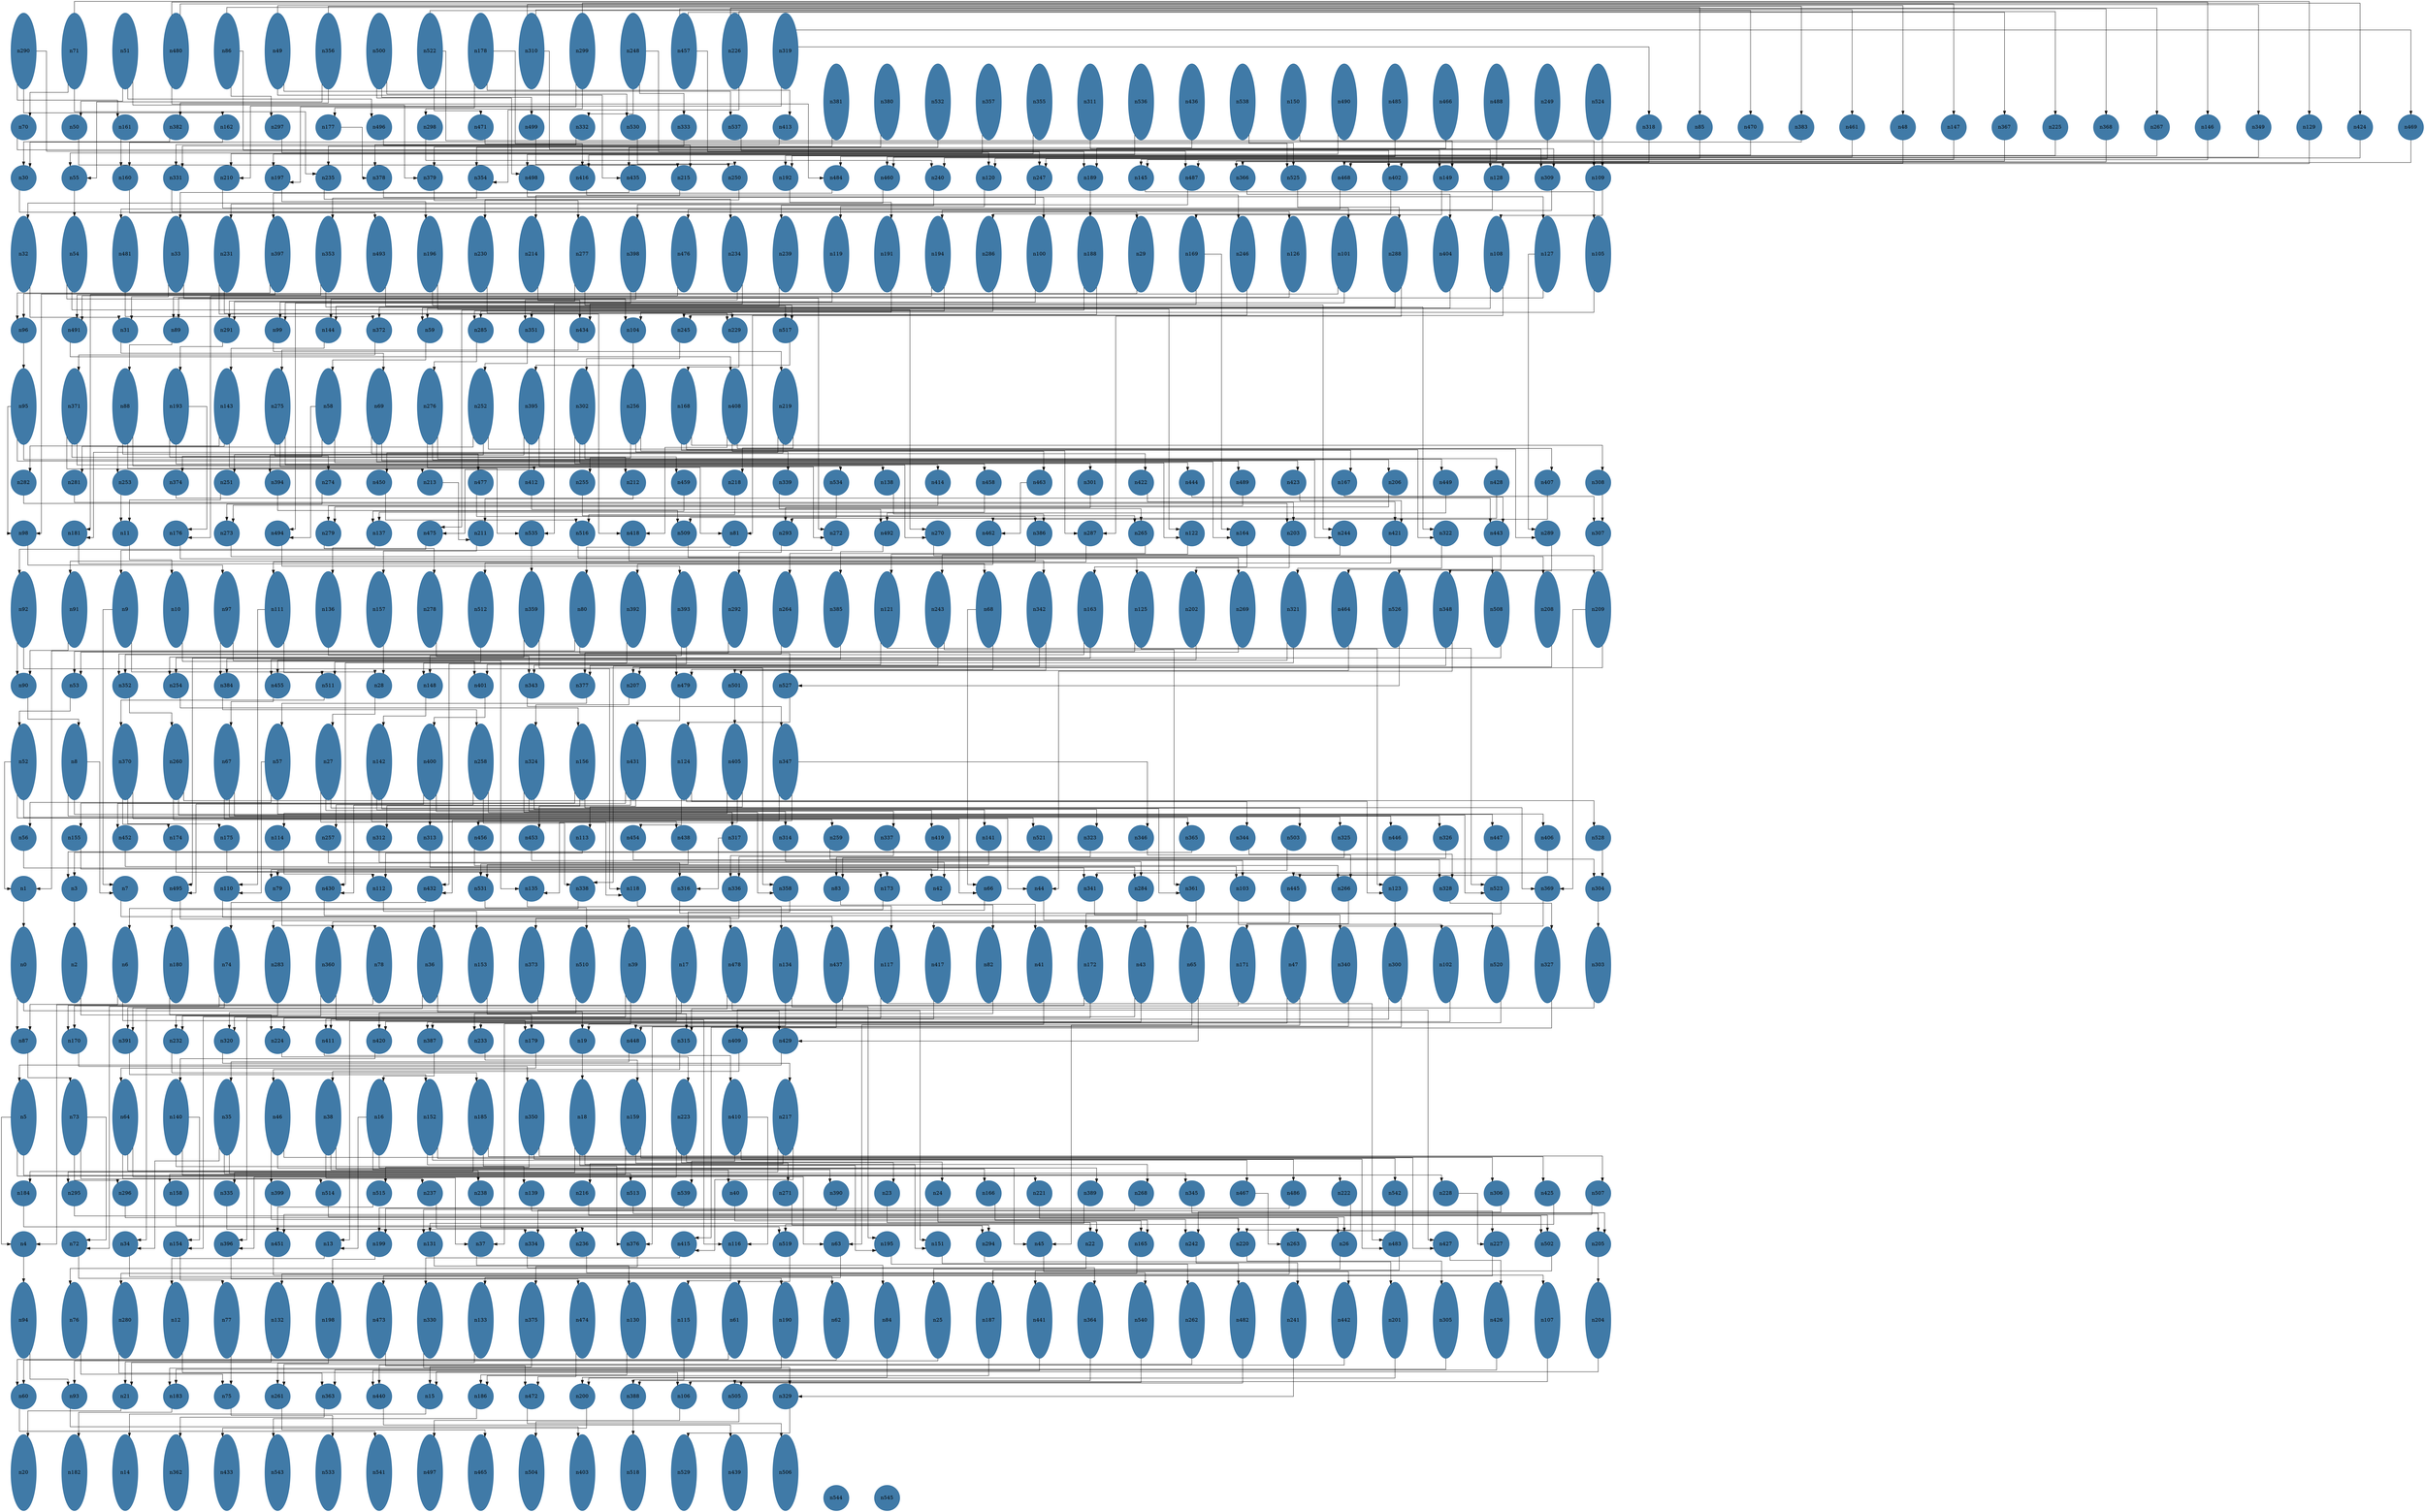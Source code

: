 //do not use DOT to generate pdf use NEATO or FDP
digraph{
layout="neato";
splines="ortho";
n290[shape="ellipse", style="filled", color="#004E8ABF", pos="0,59!", height="3", width="1"];
n290 -> n487;
n290 -> n161;
n290 -> n162;
n71[shape="ellipse", style="filled", color="#004E8ABF", pos="2,59!", height="3", width="1"];
n71 -> n235;
n71 -> n70;
n71 -> n129;
n51[shape="ellipse", style="filled", color="#004E8ABF", pos="4,59!", height="3", width="1"];
n51 -> n496;
n51 -> n379;
n51 -> n50;
n480[shape="ellipse", style="filled", color="#004E8ABF", pos="6,59!", height="3", width="1"];
n480 -> n484;
n480 -> n147;
n480 -> n146;
n86[shape="ellipse", style="filled", color="#004E8ABF", pos="8,59!", height="3", width="1"];
n86 -> n297;
n86 -> n85;
n86 -> n149;
n49[shape="ellipse", style="filled", color="#004E8ABF", pos="10,59!", height="3", width="1"];
n49 -> n48;
n49 -> n537;
n49 -> n435;
n356[shape="ellipse", style="filled", color="#004E8ABF", pos="12,59!", height="3", width="1"];
n356 -> n383;
n356 -> n382;
n356 -> n55;
n500[shape="ellipse", style="filled", color="#004E8ABF", pos="14,59!", height="3", width="1"];
n500 -> n499;
n500 -> n530;
n500 -> n498;
n522[shape="ellipse", style="filled", color="#004E8ABF", pos="16,59!", height="3", width="1"];
n522 -> n471;
n522 -> n470;
n522 -> n109;
n178[shape="ellipse", style="filled", color="#004E8ABF", pos="18,59!", height="3", width="1"];
n178 -> n177;
n178 -> n525;
n178 -> n413;
n310[shape="ellipse", style="filled", color="#004E8ABF", pos="20,59!", height="3", width="1"];
n310 -> n461;
n310 -> n349;
n310 -> n309;
n299[shape="ellipse", style="filled", color="#004E8ABF", pos="22,59!", height="3", width="1"];
n299 -> n298;
n299 -> n197;
n299 -> n424;
n248[shape="ellipse", style="filled", color="#004E8ABF", pos="24,59!", height="3", width="1"];
n248 -> n247;
n248 -> n332;
n248 -> n333;
n457[shape="ellipse", style="filled", color="#004E8ABF", pos="26,59!", height="3", width="1"];
n457 -> n367;
n457 -> n368;
n457 -> n189;
n226[shape="ellipse", style="filled", color="#004E8ABF", pos="28,59!", height="3", width="1"];
n226 -> n225;
n226 -> n354;
n226 -> n267;
n319[shape="ellipse", style="filled", color="#004E8ABF", pos="30,59!", height="3", width="1"];
n319 -> n210;
n319 -> n469;
n319 -> n318;
n381[shape="ellipse", style="filled", color="#004E8ABF", pos="32,57!", height="3", width="1"];
n381 -> n235;
n380[shape="ellipse", style="filled", color="#004E8ABF", pos="34,57!", height="3", width="1"];
n380 -> n379;
n532[shape="ellipse", style="filled", color="#004E8ABF", pos="36,57!", height="3", width="1"];
n532 -> n354;
n357[shape="ellipse", style="filled", color="#004E8ABF", pos="38,57!", height="3", width="1"];
n357 -> n55;
n355[shape="ellipse", style="filled", color="#004E8ABF", pos="40,57!", height="3", width="1"];
n355 -> n210;
n311[shape="ellipse", style="filled", color="#004E8ABF", pos="42,57!", height="3", width="1"];
n311 -> n309;
n536[shape="ellipse", style="filled", color="#004E8ABF", pos="44,57!", height="3", width="1"];
n536 -> n498;
n436[shape="ellipse", style="filled", color="#004E8ABF", pos="46,57!", height="3", width="1"];
n436 -> n435;
n538[shape="ellipse", style="filled", color="#004E8ABF", pos="48,57!", height="3", width="1"];
n538 -> n525;
n150[shape="ellipse", style="filled", color="#004E8ABF", pos="50,57!", height="3", width="1"];
n150 -> n149;
n490[shape="ellipse", style="filled", color="#004E8ABF", pos="52,57!", height="3", width="1"];
n490 -> n197;
n485[shape="ellipse", style="filled", color="#004E8ABF", pos="54,57!", height="3", width="1"];
n485 -> n484;
n466[shape="ellipse", style="filled", color="#004E8ABF", pos="56,57!", height="3", width="1"];
n466 -> n189;
n488[shape="ellipse", style="filled", color="#004E8ABF", pos="58,57!", height="3", width="1"];
n488 -> n487;
n249[shape="ellipse", style="filled", color="#004E8ABF", pos="60,57!", height="3", width="1"];
n249 -> n247;
n524[shape="ellipse", style="filled", color="#004E8ABF", pos="62,57!", height="3", width="1"];
n524 -> n109;
n70[shape="ellipse", style="filled", color="#004E8ABF", pos="0,56!", height="1", width="1"];
n70 -> n128;
n50[shape="ellipse", style="filled", color="#004E8ABF", pos="2,56!", height="1", width="1"];
n50 -> n215;
n161[shape="ellipse", style="filled", color="#004E8ABF", pos="4,56!", height="1", width="1"];
n161 -> n160;
n382[shape="ellipse", style="filled", color="#004E8ABF", pos="6,56!", height="1", width="1"];
n382 -> n30;
n162[shape="ellipse", style="filled", color="#004E8ABF", pos="8,56!", height="1", width="1"];
n162 -> n160;
n297[shape="ellipse", style="filled", color="#004E8ABF", pos="10,56!", height="1", width="1"];
n297 -> n120;
n177[shape="ellipse", style="filled", color="#004E8ABF", pos="12,56!", height="1", width="1"];
n177 -> n378;
n496[shape="ellipse", style="filled", color="#004E8ABF", pos="14,56!", height="1", width="1"];
n496 -> n215;
n298[shape="ellipse", style="filled", color="#004E8ABF", pos="16,56!", height="1", width="1"];
n298 -> n240;
n471[shape="ellipse", style="filled", color="#004E8ABF", pos="18,56!", height="1", width="1"];
n471 -> n416;
n499[shape="ellipse", style="filled", color="#004E8ABF", pos="20,56!", height="1", width="1"];
n499 -> n250;
n332[shape="ellipse", style="filled", color="#004E8ABF", pos="22,56!", height="1", width="1"];
n332 -> n331;
n530[shape="ellipse", style="filled", color="#004E8ABF", pos="24,56!", height="1", width="1"];
n530 -> n250;
n333[shape="ellipse", style="filled", color="#004E8ABF", pos="26,56!", height="1", width="1"];
n333 -> n331;
n537[shape="ellipse", style="filled", color="#004E8ABF", pos="28,56!", height="1", width="1"];
n537 -> n402;
n413[shape="ellipse", style="filled", color="#004E8ABF", pos="30,56!", height="1", width="1"];
n413 -> n378;
n318[shape="ellipse", style="filled", color="#004E8ABF", pos="64,56!", height="1", width="1"];
n318 -> n468;
n85[shape="ellipse", style="filled", color="#004E8ABF", pos="66,56!", height="1", width="1"];
n85 -> n120;
n470[shape="ellipse", style="filled", color="#004E8ABF", pos="68,56!", height="1", width="1"];
n470 -> n416;
n383[shape="ellipse", style="filled", color="#004E8ABF", pos="70,56!", height="1", width="1"];
n383 -> n30;
n461[shape="ellipse", style="filled", color="#004E8ABF", pos="72,56!", height="1", width="1"];
n461 -> n460;
n48[shape="ellipse", style="filled", color="#004E8ABF", pos="74,56!", height="1", width="1"];
n48 -> n402;
n147[shape="ellipse", style="filled", color="#004E8ABF", pos="76,56!", height="1", width="1"];
n147 -> n145;
n367[shape="ellipse", style="filled", color="#004E8ABF", pos="78,56!", height="1", width="1"];
n367 -> n366;
n225[shape="ellipse", style="filled", color="#004E8ABF", pos="80,56!", height="1", width="1"];
n225 -> n192;
n368[shape="ellipse", style="filled", color="#004E8ABF", pos="82,56!", height="1", width="1"];
n368 -> n366;
n267[shape="ellipse", style="filled", color="#004E8ABF", pos="84,56!", height="1", width="1"];
n267 -> n192;
n146[shape="ellipse", style="filled", color="#004E8ABF", pos="86,56!", height="1", width="1"];
n146 -> n145;
n349[shape="ellipse", style="filled", color="#004E8ABF", pos="88,56!", height="1", width="1"];
n349 -> n460;
n129[shape="ellipse", style="filled", color="#004E8ABF", pos="90,56!", height="1", width="1"];
n129 -> n128;
n424[shape="ellipse", style="filled", color="#004E8ABF", pos="92,56!", height="1", width="1"];
n424 -> n240;
n469[shape="ellipse", style="filled", color="#004E8ABF", pos="94,56!", height="1", width="1"];
n469 -> n468;
n30[shape="ellipse", style="filled", color="#004E8ABF", pos="0,54!", height="1", width="1"];
n30 -> n29;
n55[shape="ellipse", style="filled", color="#004E8ABF", pos="2,54!", height="1", width="1"];
n55 -> n54;
n160[shape="ellipse", style="filled", color="#004E8ABF", pos="4,54!", height="1", width="1"];
n160 -> n493;
n331[shape="ellipse", style="filled", color="#004E8ABF", pos="6,54!", height="1", width="1"];
n331 -> n126;
n210[shape="ellipse", style="filled", color="#004E8ABF", pos="8,54!", height="1", width="1"];
n210 -> n101;
n197[shape="ellipse", style="filled", color="#004E8ABF", pos="10,54!", height="1", width="1"];
n197 -> n196;
n235[shape="ellipse", style="filled", color="#004E8ABF", pos="12,54!", height="1", width="1"];
n235 -> n234;
n378[shape="ellipse", style="filled", color="#004E8ABF", pos="14,54!", height="1", width="1"];
n378 -> n100;
n379[shape="ellipse", style="filled", color="#004E8ABF", pos="16,54!", height="1", width="1"];
n379 -> n277;
n354[shape="ellipse", style="filled", color="#004E8ABF", pos="18,54!", height="1", width="1"];
n354 -> n353;
n498[shape="ellipse", style="filled", color="#004E8ABF", pos="20,54!", height="1", width="1"];
n498 -> n127;
n416[shape="ellipse", style="filled", color="#004E8ABF", pos="22,54!", height="1", width="1"];
n416 -> n246;
n435[shape="ellipse", style="filled", color="#004E8ABF", pos="24,54!", height="1", width="1"];
n435 -> n33;
n215[shape="ellipse", style="filled", color="#004E8ABF", pos="26,54!", height="1", width="1"];
n215 -> n214;
n250[shape="ellipse", style="filled", color="#004E8ABF", pos="28,54!", height="1", width="1"];
n250 -> n230;
n192[shape="ellipse", style="filled", color="#004E8ABF", pos="30,54!", height="1", width="1"];
n192 -> n191;
n484[shape="ellipse", style="filled", color="#004E8ABF", pos="32,54!", height="1", width="1"];
n484 -> n397;
n460[shape="ellipse", style="filled", color="#004E8ABF", pos="34,54!", height="1", width="1"];
n460 -> n32;
n240[shape="ellipse", style="filled", color="#004E8ABF", pos="36,54!", height="1", width="1"];
n240 -> n239;
n120[shape="ellipse", style="filled", color="#004E8ABF", pos="38,54!", height="1", width="1"];
n120 -> n119;
n247[shape="ellipse", style="filled", color="#004E8ABF", pos="40,54!", height="1", width="1"];
n247 -> n231;
n189[shape="ellipse", style="filled", color="#004E8ABF", pos="42,54!", height="1", width="1"];
n189 -> n188;
n145[shape="ellipse", style="filled", color="#004E8ABF", pos="44,54!", height="1", width="1"];
n145 -> n105;
n487[shape="ellipse", style="filled", color="#004E8ABF", pos="46,54!", height="1", width="1"];
n487 -> n398;
n366[shape="ellipse", style="filled", color="#004E8ABF", pos="48,54!", height="1", width="1"];
n366 -> n404;
n525[shape="ellipse", style="filled", color="#004E8ABF", pos="50,54!", height="1", width="1"];
n525 -> n288;
n468[shape="ellipse", style="filled", color="#004E8ABF", pos="52,54!", height="1", width="1"];
n468 -> n481;
n402[shape="ellipse", style="filled", color="#004E8ABF", pos="54,54!", height="1", width="1"];
n402 -> n286;
n149[shape="ellipse", style="filled", color="#004E8ABF", pos="56,54!", height="1", width="1"];
n149 -> n169;
n128[shape="ellipse", style="filled", color="#004E8ABF", pos="58,54!", height="1", width="1"];
n128 -> n476;
n309[shape="ellipse", style="filled", color="#004E8ABF", pos="60,54!", height="1", width="1"];
n309 -> n194;
n109[shape="ellipse", style="filled", color="#004E8ABF", pos="62,54!", height="1", width="1"];
n109 -> n108;
n32[shape="ellipse", style="filled", color="#004E8ABF", pos="0,51!", height="3", width="1"];
n32 -> n31;
n54[shape="ellipse", style="filled", color="#004E8ABF", pos="2,51!", height="3", width="1"];
n54 -> n104;
n54 -> n270;
n481[shape="ellipse", style="filled", color="#004E8ABF", pos="4,51!", height="3", width="1"];
n481 -> n372;
n33[shape="ellipse", style="filled", color="#004E8ABF", pos="6,51!", height="3", width="1"];
n33 -> n31;
n33 -> n272;
n231[shape="ellipse", style="filled", color="#004E8ABF", pos="8,51!", height="3", width="1"];
n231 -> n229;
n231 -> n418;
n397[shape="ellipse", style="filled", color="#004E8ABF", pos="10,51!", height="3", width="1"];
n397 -> n96;
n397 -> n181;
n353[shape="ellipse", style="filled", color="#004E8ABF", pos="12,51!", height="3", width="1"];
n353 -> n322;
n353 -> n491;
n493[shape="ellipse", style="filled", color="#004E8ABF", pos="14,51!", height="3", width="1"];
n493 -> n517;
n196[shape="ellipse", style="filled", color="#004E8ABF", pos="16,51!", height="3", width="1"];
n196 -> n122;
n196 -> n517;
n230[shape="ellipse", style="filled", color="#004E8ABF", pos="18,51!", height="3", width="1"];
n230 -> n229;
n214[shape="ellipse", style="filled", color="#004E8ABF", pos="20,51!", height="3", width="1"];
n214 -> n434;
n277[shape="ellipse", style="filled", color="#004E8ABF", pos="22,51!", height="3", width="1"];
n277 -> n244;
n277 -> n291;
n398[shape="ellipse", style="filled", color="#004E8ABF", pos="24,51!", height="3", width="1"];
n398 -> n144;
n398 -> n494;
n476[shape="ellipse", style="filled", color="#004E8ABF", pos="26,51!", height="3", width="1"];
n476 -> n491;
n234[shape="ellipse", style="filled", color="#004E8ABF", pos="28,51!", height="3", width="1"];
n234 -> n351;
n234 -> n535;
n239[shape="ellipse", style="filled", color="#004E8ABF", pos="30,51!", height="3", width="1"];
n239 -> n144;
n119[shape="ellipse", style="filled", color="#004E8ABF", pos="32,51!", height="3", width="1"];
n119 -> n291;
n191[shape="ellipse", style="filled", color="#004E8ABF", pos="34,51!", height="3", width="1"];
n191 -> n351;
n194[shape="ellipse", style="filled", color="#004E8ABF", pos="36,51!", height="3", width="1"];
n194 -> n176;
n194 -> n285;
n286[shape="ellipse", style="filled", color="#004E8ABF", pos="38,51!", height="3", width="1"];
n286 -> n285;
n100[shape="ellipse", style="filled", color="#004E8ABF", pos="40,51!", height="3", width="1"];
n100 -> n99;
n188[shape="ellipse", style="filled", color="#004E8ABF", pos="42,51!", height="3", width="1"];
n188 -> n475;
n188 -> n245;
n29[shape="ellipse", style="filled", color="#004E8ABF", pos="44,51!", height="3", width="1"];
n29 -> n96;
n169[shape="ellipse", style="filled", color="#004E8ABF", pos="46,51!", height="3", width="1"];
n169 -> n164;
n169 -> n434;
n246[shape="ellipse", style="filled", color="#004E8ABF", pos="48,51!", height="3", width="1"];
n246 -> n245;
n126[shape="ellipse", style="filled", color="#004E8ABF", pos="50,51!", height="3", width="1"];
n126 -> n89;
n101[shape="ellipse", style="filled", color="#004E8ABF", pos="52,51!", height="3", width="1"];
n101 -> n98;
n101 -> n99;
n288[shape="ellipse", style="filled", color="#004E8ABF", pos="54,51!", height="3", width="1"];
n288 -> n287;
n288 -> n372;
n404[shape="ellipse", style="filled", color="#004E8ABF", pos="56,51!", height="3", width="1"];
n404 -> n59;
n108[shape="ellipse", style="filled", color="#004E8ABF", pos="58,51!", height="3", width="1"];
n108 -> n59;
n108 -> n81;
n127[shape="ellipse", style="filled", color="#004E8ABF", pos="60,51!", height="3", width="1"];
n127 -> n289;
n127 -> n89;
n105[shape="ellipse", style="filled", color="#004E8ABF", pos="62,51!", height="3", width="1"];
n105 -> n104;
n96[shape="ellipse", style="filled", color="#004E8ABF", pos="0,48!", height="1", width="1"];
n96 -> n95;
n491[shape="ellipse", style="filled", color="#004E8ABF", pos="2,48!", height="1", width="1"];
n491 -> n408;
n31[shape="ellipse", style="filled", color="#004E8ABF", pos="4,48!", height="1", width="1"];
n31 -> n69;
n89[shape="ellipse", style="filled", color="#004E8ABF", pos="6,48!", height="1", width="1"];
n89 -> n88;
n291[shape="ellipse", style="filled", color="#004E8ABF", pos="8,48!", height="1", width="1"];
n291 -> n193;
n99[shape="ellipse", style="filled", color="#004E8ABF", pos="10,48!", height="1", width="1"];
n99 -> n219;
n144[shape="ellipse", style="filled", color="#004E8ABF", pos="12,48!", height="1", width="1"];
n144 -> n143;
n372[shape="ellipse", style="filled", color="#004E8ABF", pos="14,48!", height="1", width="1"];
n372 -> n371;
n59[shape="ellipse", style="filled", color="#004E8ABF", pos="16,48!", height="1", width="1"];
n59 -> n58;
n285[shape="ellipse", style="filled", color="#004E8ABF", pos="18,48!", height="1", width="1"];
n285 -> n276;
n351[shape="ellipse", style="filled", color="#004E8ABF", pos="20,48!", height="1", width="1"];
n351 -> n252;
n434[shape="ellipse", style="filled", color="#004E8ABF", pos="22,48!", height="1", width="1"];
n434 -> n275;
n104[shape="ellipse", style="filled", color="#004E8ABF", pos="24,48!", height="1", width="1"];
n104 -> n256;
n245[shape="ellipse", style="filled", color="#004E8ABF", pos="26,48!", height="1", width="1"];
n245 -> n302;
n229[shape="ellipse", style="filled", color="#004E8ABF", pos="28,48!", height="1", width="1"];
n229 -> n168;
n517[shape="ellipse", style="filled", color="#004E8ABF", pos="30,48!", height="1", width="1"];
n517 -> n395;
n95[shape="ellipse", style="filled", color="#004E8ABF", pos="0,45!", height="3", width="1"];
n95 -> n489;
n95 -> n206;
n95 -> n98;
n371[shape="ellipse", style="filled", color="#004E8ABF", pos="2,45!", height="3", width="1"];
n371 -> n213;
n371 -> n212;
n371 -> n270;
n88[shape="ellipse", style="filled", color="#004E8ABF", pos="4,45!", height="3", width="1"];
n88 -> n477;
n88 -> n138;
n88 -> n535;
n193[shape="ellipse", style="filled", color="#004E8ABF", pos="6,45!", height="3", width="1"];
n193 -> n176;
n193 -> n459;
n193 -> n458;
n143[shape="ellipse", style="filled", color="#004E8ABF", pos="8,45!", height="3", width="1"];
n143 -> n81;
n143 -> n282;
n143 -> n281;
n275[shape="ellipse", style="filled", color="#004E8ABF", pos="10,45!", height="3", width="1"];
n275 -> n274;
n275 -> n414;
n275 -> n272;
n58[shape="ellipse", style="filled", color="#004E8ABF", pos="12,45!", height="3", width="1"];
n58 -> n374;
n58 -> n494;
n58 -> n444;
n69[shape="ellipse", style="filled", color="#004E8ABF", pos="14,45!", height="3", width="1"];
n69 -> n164;
n69 -> n422;
n69 -> n423;
n276[shape="ellipse", style="filled", color="#004E8ABF", pos="16,45!", height="3", width="1"];
n276 -> n412;
n276 -> n244;
n276 -> n449;
n252[shape="ellipse", style="filled", color="#004E8ABF", pos="18,45!", height="3", width="1"];
n252 -> n253;
n252 -> n251;
n252 -> n289;
n395[shape="ellipse", style="filled", color="#004E8ABF", pos="20,45!", height="3", width="1"];
n395 -> n394;
n395 -> n475;
n395 -> n534;
n302[shape="ellipse", style="filled", color="#004E8ABF", pos="22,45!", height="3", width="1"];
n302 -> n122;
n302 -> n301;
n302 -> n428;
n256[shape="ellipse", style="filled", color="#004E8ABF", pos="24,45!", height="3", width="1"];
n256 -> n287;
n256 -> n255;
n256 -> n339;
n168[shape="ellipse", style="filled", color="#004E8ABF", pos="26,45!", height="3", width="1"];
n168 -> n167;
n168 -> n322;
n168 -> n308;
n408[shape="ellipse", style="filled", color="#004E8ABF", pos="28,45!", height="3", width="1"];
n408 -> n463;
n408 -> n407;
n408 -> n418;
n219[shape="ellipse", style="filled", color="#004E8ABF", pos="30,45!", height="3", width="1"];
n219 -> n450;
n219 -> n218;
n219 -> n181;
n282[shape="ellipse", style="filled", color="#004E8ABF", pos="0,42!", height="1", width="1"];
n282 -> n203;
n281[shape="ellipse", style="filled", color="#004E8ABF", pos="2,42!", height="1", width="1"];
n281 -> n203;
n253[shape="ellipse", style="filled", color="#004E8ABF", pos="4,42!", height="1", width="1"];
n253 -> n11;
n374[shape="ellipse", style="filled", color="#004E8ABF", pos="6,42!", height="1", width="1"];
n374 -> n443;
n251[shape="ellipse", style="filled", color="#004E8ABF", pos="8,42!", height="1", width="1"];
n251 -> n11;
n394[shape="ellipse", style="filled", color="#004E8ABF", pos="10,42!", height="1", width="1"];
n394 -> n509;
n274[shape="ellipse", style="filled", color="#004E8ABF", pos="12,42!", height="1", width="1"];
n274 -> n273;
n450[shape="ellipse", style="filled", color="#004E8ABF", pos="14,42!", height="1", width="1"];
n450 -> n516;
n213[shape="ellipse", style="filled", color="#004E8ABF", pos="16,42!", height="1", width="1"];
n213 -> n211;
n477[shape="ellipse", style="filled", color="#004E8ABF", pos="18,42!", height="1", width="1"];
n477 -> n386;
n412[shape="ellipse", style="filled", color="#004E8ABF", pos="20,42!", height="1", width="1"];
n412 -> n492;
n255[shape="ellipse", style="filled", color="#004E8ABF", pos="22,42!", height="1", width="1"];
n255 -> n265;
n212[shape="ellipse", style="filled", color="#004E8ABF", pos="24,42!", height="1", width="1"];
n212 -> n211;
n459[shape="ellipse", style="filled", color="#004E8ABF", pos="26,42!", height="1", width="1"];
n459 -> n137;
n218[shape="ellipse", style="filled", color="#004E8ABF", pos="28,42!", height="1", width="1"];
n218 -> n516;
n339[shape="ellipse", style="filled", color="#004E8ABF", pos="30,42!", height="1", width="1"];
n339 -> n265;
n534[shape="ellipse", style="filled", color="#004E8ABF", pos="32,42!", height="1", width="1"];
n534 -> n509;
n138[shape="ellipse", style="filled", color="#004E8ABF", pos="34,42!", height="1", width="1"];
n138 -> n386;
n414[shape="ellipse", style="filled", color="#004E8ABF", pos="36,42!", height="1", width="1"];
n414 -> n273;
n458[shape="ellipse", style="filled", color="#004E8ABF", pos="38,42!", height="1", width="1"];
n458 -> n137;
n463[shape="ellipse", style="filled", color="#004E8ABF", pos="40,42!", height="1", width="1"];
n463 -> n462;
n301[shape="ellipse", style="filled", color="#004E8ABF", pos="42,42!", height="1", width="1"];
n301 -> n293;
n422[shape="ellipse", style="filled", color="#004E8ABF", pos="44,42!", height="1", width="1"];
n422 -> n421;
n444[shape="ellipse", style="filled", color="#004E8ABF", pos="46,42!", height="1", width="1"];
n444 -> n443;
n489[shape="ellipse", style="filled", color="#004E8ABF", pos="48,42!", height="1", width="1"];
n489 -> n279;
n423[shape="ellipse", style="filled", color="#004E8ABF", pos="50,42!", height="1", width="1"];
n423 -> n421;
n167[shape="ellipse", style="filled", color="#004E8ABF", pos="52,42!", height="1", width="1"];
n167 -> n307;
n206[shape="ellipse", style="filled", color="#004E8ABF", pos="54,42!", height="1", width="1"];
n206 -> n279;
n449[shape="ellipse", style="filled", color="#004E8ABF", pos="56,42!", height="1", width="1"];
n449 -> n492;
n428[shape="ellipse", style="filled", color="#004E8ABF", pos="58,42!", height="1", width="1"];
n428 -> n293;
n407[shape="ellipse", style="filled", color="#004E8ABF", pos="60,42!", height="1", width="1"];
n407 -> n462;
n308[shape="ellipse", style="filled", color="#004E8ABF", pos="62,42!", height="1", width="1"];
n308 -> n307;
n98[shape="ellipse", style="filled", color="#004E8ABF", pos="0,40!", height="1", width="1"];
n98 -> n97;
n181[shape="ellipse", style="filled", color="#004E8ABF", pos="2,40!", height="1", width="1"];
n181 -> n68;
n11[shape="ellipse", style="filled", color="#004E8ABF", pos="4,40!", height="1", width="1"];
n11 -> n10;
n176[shape="ellipse", style="filled", color="#004E8ABF", pos="6,40!", height="1", width="1"];
n176 -> n125;
n273[shape="ellipse", style="filled", color="#004E8ABF", pos="8,40!", height="1", width="1"];
n273 -> n208;
n494[shape="ellipse", style="filled", color="#004E8ABF", pos="10,40!", height="1", width="1"];
n494 -> n393;
n279[shape="ellipse", style="filled", color="#004E8ABF", pos="12,40!", height="1", width="1"];
n279 -> n278;
n137[shape="ellipse", style="filled", color="#004E8ABF", pos="14,40!", height="1", width="1"];
n137 -> n136;
n475[shape="ellipse", style="filled", color="#004E8ABF", pos="16,40!", height="1", width="1"];
n475 -> n92;
n211[shape="ellipse", style="filled", color="#004E8ABF", pos="18,40!", height="1", width="1"];
n211 -> n157;
n535[shape="ellipse", style="filled", color="#004E8ABF", pos="20,40!", height="1", width="1"];
n535 -> n359;
n516[shape="ellipse", style="filled", color="#004E8ABF", pos="22,40!", height="1", width="1"];
n516 -> n269;
n418[shape="ellipse", style="filled", color="#004E8ABF", pos="24,40!", height="1", width="1"];
n418 -> n342;
n509[shape="ellipse", style="filled", color="#004E8ABF", pos="26,40!", height="1", width="1"];
n509 -> n508;
n81[shape="ellipse", style="filled", color="#004E8ABF", pos="28,40!", height="1", width="1"];
n81 -> n80;
n293[shape="ellipse", style="filled", color="#004E8ABF", pos="30,40!", height="1", width="1"];
n293 -> n292;
n272[shape="ellipse", style="filled", color="#004E8ABF", pos="32,40!", height="1", width="1"];
n272 -> n9;
n492[shape="ellipse", style="filled", color="#004E8ABF", pos="34,40!", height="1", width="1"];
n492 -> n385;
n270[shape="ellipse", style="filled", color="#004E8ABF", pos="36,40!", height="1", width="1"];
n270 -> n209;
n462[shape="ellipse", style="filled", color="#004E8ABF", pos="38,40!", height="1", width="1"];
n462 -> n392;
n386[shape="ellipse", style="filled", color="#004E8ABF", pos="40,40!", height="1", width="1"];
n386 -> n91;
n287[shape="ellipse", style="filled", color="#004E8ABF", pos="42,40!", height="1", width="1"];
n287 -> n111;
n265[shape="ellipse", style="filled", color="#004E8ABF", pos="44,40!", height="1", width="1"];
n265 -> n264;
n122[shape="ellipse", style="filled", color="#004E8ABF", pos="46,40!", height="1", width="1"];
n122 -> n121;
n164[shape="ellipse", style="filled", color="#004E8ABF", pos="48,40!", height="1", width="1"];
n164 -> n163;
n203[shape="ellipse", style="filled", color="#004E8ABF", pos="50,40!", height="1", width="1"];
n203 -> n202;
n244[shape="ellipse", style="filled", color="#004E8ABF", pos="52,40!", height="1", width="1"];
n244 -> n243;
n421[shape="ellipse", style="filled", color="#004E8ABF", pos="54,40!", height="1", width="1"];
n421 -> n512;
n322[shape="ellipse", style="filled", color="#004E8ABF", pos="56,40!", height="1", width="1"];
n322 -> n321;
n443[shape="ellipse", style="filled", color="#004E8ABF", pos="58,40!", height="1", width="1"];
n443 -> n464;
n289[shape="ellipse", style="filled", color="#004E8ABF", pos="60,40!", height="1", width="1"];
n289 -> n348;
n307[shape="ellipse", style="filled", color="#004E8ABF", pos="62,40!", height="1", width="1"];
n307 -> n526;
n92[shape="ellipse", style="filled", color="#004E8ABF", pos="0,37!", height="3", width="1"];
n92 -> n90;
n92 -> n118;
n91[shape="ellipse", style="filled", color="#004E8ABF", pos="2,37!", height="3", width="1"];
n91 -> n90;
n9[shape="ellipse", style="filled", color="#004E8ABF", pos="4,37!", height="3", width="1"];
n9 -> n28;
n9 -> n7;
n10[shape="ellipse", style="filled", color="#004E8ABF", pos="6,37!", height="3", width="1"];
n10 -> n401;
n97[shape="ellipse", style="filled", color="#004E8ABF", pos="8,37!", height="3", width="1"];
n97 -> n384;
n97 -> n135;
n111[shape="ellipse", style="filled", color="#004E8ABF", pos="10,37!", height="3", width="1"];
n111 -> n110;
n111 -> n511;
n136[shape="ellipse", style="filled", color="#004E8ABF", pos="12,37!", height="3", width="1"];
n136 -> n479;
n157[shape="ellipse", style="filled", color="#004E8ABF", pos="14,37!", height="3", width="1"];
n157 -> n28;
n278[shape="ellipse", style="filled", color="#004E8ABF", pos="16,37!", height="3", width="1"];
n278 -> n343;
n512[shape="ellipse", style="filled", color="#004E8ABF", pos="18,37!", height="3", width="1"];
n512 -> n511;
n359[shape="ellipse", style="filled", color="#004E8ABF", pos="20,37!", height="3", width="1"];
n359 -> n254;
n359 -> n358;
n80[shape="ellipse", style="filled", color="#004E8ABF", pos="22,37!", height="3", width="1"];
n80 -> n1;
n80 -> n527;
n392[shape="ellipse", style="filled", color="#004E8ABF", pos="24,37!", height="3", width="1"];
n392 -> n148;
n393[shape="ellipse", style="filled", color="#004E8ABF", pos="26,37!", height="3", width="1"];
n393 -> n148;
n393 -> n432;
n292[shape="ellipse", style="filled", color="#004E8ABF", pos="28,37!", height="3", width="1"];
n292 -> n377;
n264[shape="ellipse", style="filled", color="#004E8ABF", pos="30,37!", height="3", width="1"];
n264 -> n352;
n385[shape="ellipse", style="filled", color="#004E8ABF", pos="32,37!", height="3", width="1"];
n385 -> n384;
n121[shape="ellipse", style="filled", color="#004E8ABF", pos="34,37!", height="3", width="1"];
n121 -> n401;
n121 -> n523;
n243[shape="ellipse", style="filled", color="#004E8ABF", pos="36,37!", height="3", width="1"];
n243 -> n361;
n243 -> n343;
n68[shape="ellipse", style="filled", color="#004E8ABF", pos="38,37!", height="3", width="1"];
n68 -> n479;
n68 -> n66;
n342[shape="ellipse", style="filled", color="#004E8ABF", pos="40,37!", height="3", width="1"];
n342 -> n338;
n342 -> n501;
n163[shape="ellipse", style="filled", color="#004E8ABF", pos="42,37!", height="3", width="1"];
n163 -> n352;
n163 -> n495;
n125[shape="ellipse", style="filled", color="#004E8ABF", pos="44,37!", height="3", width="1"];
n125 -> n123;
n125 -> n53;
n202[shape="ellipse", style="filled", color="#004E8ABF", pos="46,37!", height="3", width="1"];
n202 -> n455;
n269[shape="ellipse", style="filled", color="#004E8ABF", pos="48,37!", height="3", width="1"];
n269 -> n53;
n321[shape="ellipse", style="filled", color="#004E8ABF", pos="50,37!", height="3", width="1"];
n321 -> n430;
n321 -> n455;
n464[shape="ellipse", style="filled", color="#004E8ABF", pos="52,37!", height="3", width="1"];
n464 -> n501;
n526[shape="ellipse", style="filled", color="#004E8ABF", pos="54,37!", height="3", width="1"];
n526 -> n527;
n348[shape="ellipse", style="filled", color="#004E8ABF", pos="56,37!", height="3", width="1"];
n348 -> n377;
n348 -> n44;
n508[shape="ellipse", style="filled", color="#004E8ABF", pos="58,37!", height="3", width="1"];
n508 -> n254;
n208[shape="ellipse", style="filled", color="#004E8ABF", pos="60,37!", height="3", width="1"];
n208 -> n207;
n209[shape="ellipse", style="filled", color="#004E8ABF", pos="62,37!", height="3", width="1"];
n209 -> n207;
n209 -> n369;
n90[shape="ellipse", style="filled", color="#004E8ABF", pos="0,34!", height="1", width="1"];
n90 -> n8;
n53[shape="ellipse", style="filled", color="#004E8ABF", pos="2,34!", height="1", width="1"];
n53 -> n52;
n352[shape="ellipse", style="filled", color="#004E8ABF", pos="4,34!", height="1", width="1"];
n352 -> n260;
n254[shape="ellipse", style="filled", color="#004E8ABF", pos="6,34!", height="1", width="1"];
n254 -> n156;
n384[shape="ellipse", style="filled", color="#004E8ABF", pos="8,34!", height="1", width="1"];
n384 -> n258;
n455[shape="ellipse", style="filled", color="#004E8ABF", pos="10,34!", height="1", width="1"];
n455 -> n67;
n511[shape="ellipse", style="filled", color="#004E8ABF", pos="12,34!", height="1", width="1"];
n511 -> n370;
n28[shape="ellipse", style="filled", color="#004E8ABF", pos="14,34!", height="1", width="1"];
n28 -> n27;
n148[shape="ellipse", style="filled", color="#004E8ABF", pos="16,34!", height="1", width="1"];
n148 -> n142;
n401[shape="ellipse", style="filled", color="#004E8ABF", pos="18,34!", height="1", width="1"];
n401 -> n400;
n343[shape="ellipse", style="filled", color="#004E8ABF", pos="20,34!", height="1", width="1"];
n343 -> n347;
n377[shape="ellipse", style="filled", color="#004E8ABF", pos="22,34!", height="1", width="1"];
n377 -> n57;
n207[shape="ellipse", style="filled", color="#004E8ABF", pos="24,34!", height="1", width="1"];
n207 -> n324;
n479[shape="ellipse", style="filled", color="#004E8ABF", pos="26,34!", height="1", width="1"];
n479 -> n431;
n501[shape="ellipse", style="filled", color="#004E8ABF", pos="28,34!", height="1", width="1"];
n501 -> n405;
n527[shape="ellipse", style="filled", color="#004E8ABF", pos="30,34!", height="1", width="1"];
n527 -> n124;
n52[shape="ellipse", style="filled", color="#004E8ABF", pos="0,31!", height="3", width="1"];
n52 -> n1;
n52 -> n521;
n52 -> n365;
n8[shape="ellipse", style="filled", color="#004E8ABF", pos="2,31!", height="3", width="1"];
n8 -> n7;
n8 -> n446;
n8 -> n447;
n370[shape="ellipse", style="filled", color="#004E8ABF", pos="4,31!", height="3", width="1"];
n370 -> n174;
n370 -> n175;
n370 -> n44;
n260[shape="ellipse", style="filled", color="#004E8ABF", pos="6,31!", height="3", width="1"];
n260 -> n259;
n260 -> n523;
n260 -> n528;
n67[shape="ellipse", style="filled", color="#004E8ABF", pos="8,31!", height="3", width="1"];
n67 -> n325;
n67 -> n326;
n67 -> n66;
n57[shape="ellipse", style="filled", color="#004E8ABF", pos="10,31!", height="3", width="1"];
n57 -> n110;
n57 -> n56;
n57 -> n406;
n27[shape="ellipse", style="filled", color="#004E8ABF", pos="12,31!", height="3", width="1"];
n27 -> n118;
n27 -> n503;
n27 -> n419;
n142[shape="ellipse", style="filled", color="#004E8ABF", pos="14,31!", height="3", width="1"];
n142 -> n141;
n142 -> n361;
n142 -> n438;
n400[shape="ellipse", style="filled", color="#004E8ABF", pos="16,31!", height="3", width="1"];
n400 -> n495;
n400 -> n313;
n400 -> n314;
n258[shape="ellipse", style="filled", color="#004E8ABF", pos="18,31!", height="3", width="1"];
n258 -> n257;
n258 -> n338;
n258 -> n317;
n324[shape="ellipse", style="filled", color="#004E8ABF", pos="20,31!", height="3", width="1"];
n324 -> n323;
n324 -> n358;
n324 -> n337;
n156[shape="ellipse", style="filled", color="#004E8ABF", pos="22,31!", height="3", width="1"];
n156 -> n155;
n156 -> n312;
n156 -> n369;
n431[shape="ellipse", style="filled", color="#004E8ABF", pos="24,31!", height="3", width="1"];
n431 -> n430;
n431 -> n452;
n431 -> n453;
n124[shape="ellipse", style="filled", color="#004E8ABF", pos="26,31!", height="3", width="1"];
n124 -> n123;
n124 -> n344;
n124 -> n454;
n405[shape="ellipse", style="filled", color="#004E8ABF", pos="28,31!", height="3", width="1"];
n405 -> n114;
n405 -> n135;
n405 -> n113;
n347[shape="ellipse", style="filled", color="#004E8ABF", pos="30,31!", height="3", width="1"];
n347 -> n346;
n347 -> n456;
n347 -> n432;
n56[shape="ellipse", style="filled", color="#004E8ABF", pos="0,28!", height="1", width="1"];
n56 -> n341;
n155[shape="ellipse", style="filled", color="#004E8ABF", pos="2,28!", height="1", width="1"];
n155 -> n42;
n452[shape="ellipse", style="filled", color="#004E8ABF", pos="4,28!", height="1", width="1"];
n452 -> n103;
n174[shape="ellipse", style="filled", color="#004E8ABF", pos="6,28!", height="1", width="1"];
n174 -> n173;
n175[shape="ellipse", style="filled", color="#004E8ABF", pos="8,28!", height="1", width="1"];
n175 -> n173;
n114[shape="ellipse", style="filled", color="#004E8ABF", pos="10,28!", height="1", width="1"];
n114 -> n112;
n257[shape="ellipse", style="filled", color="#004E8ABF", pos="12,28!", height="1", width="1"];
n257 -> n316;
n312[shape="ellipse", style="filled", color="#004E8ABF", pos="14,28!", height="1", width="1"];
n312 -> n42;
n313[shape="ellipse", style="filled", color="#004E8ABF", pos="16,28!", height="1", width="1"];
n313 -> n284;
n456[shape="ellipse", style="filled", color="#004E8ABF", pos="18,28!", height="1", width="1"];
n456 -> n266;
n453[shape="ellipse", style="filled", color="#004E8ABF", pos="20,28!", height="1", width="1"];
n453 -> n103;
n113[shape="ellipse", style="filled", color="#004E8ABF", pos="22,28!", height="1", width="1"];
n113 -> n112;
n454[shape="ellipse", style="filled", color="#004E8ABF", pos="24,28!", height="1", width="1"];
n454 -> n328;
n438[shape="ellipse", style="filled", color="#004E8ABF", pos="26,28!", height="1", width="1"];
n438 -> n531;
n317[shape="ellipse", style="filled", color="#004E8ABF", pos="28,28!", height="1", width="1"];
n317 -> n316;
n314[shape="ellipse", style="filled", color="#004E8ABF", pos="30,28!", height="1", width="1"];
n314 -> n284;
n259[shape="ellipse", style="filled", color="#004E8ABF", pos="32,28!", height="1", width="1"];
n259 -> n304;
n337[shape="ellipse", style="filled", color="#004E8ABF", pos="34,28!", height="1", width="1"];
n337 -> n336;
n419[shape="ellipse", style="filled", color="#004E8ABF", pos="36,28!", height="1", width="1"];
n419 -> n79;
n141[shape="ellipse", style="filled", color="#004E8ABF", pos="38,28!", height="1", width="1"];
n141 -> n531;
n521[shape="ellipse", style="filled", color="#004E8ABF", pos="40,28!", height="1", width="1"];
n521 -> n3;
n323[shape="ellipse", style="filled", color="#004E8ABF", pos="42,28!", height="1", width="1"];
n323 -> n336;
n346[shape="ellipse", style="filled", color="#004E8ABF", pos="44,28!", height="1", width="1"];
n346 -> n266;
n365[shape="ellipse", style="filled", color="#004E8ABF", pos="46,28!", height="1", width="1"];
n365 -> n3;
n344[shape="ellipse", style="filled", color="#004E8ABF", pos="48,28!", height="1", width="1"];
n344 -> n328;
n503[shape="ellipse", style="filled", color="#004E8ABF", pos="50,28!", height="1", width="1"];
n503 -> n79;
n325[shape="ellipse", style="filled", color="#004E8ABF", pos="52,28!", height="1", width="1"];
n325 -> n83;
n446[shape="ellipse", style="filled", color="#004E8ABF", pos="54,28!", height="1", width="1"];
n446 -> n445;
n326[shape="ellipse", style="filled", color="#004E8ABF", pos="56,28!", height="1", width="1"];
n326 -> n83;
n447[shape="ellipse", style="filled", color="#004E8ABF", pos="58,28!", height="1", width="1"];
n447 -> n445;
n406[shape="ellipse", style="filled", color="#004E8ABF", pos="60,28!", height="1", width="1"];
n406 -> n341;
n528[shape="ellipse", style="filled", color="#004E8ABF", pos="62,28!", height="1", width="1"];
n528 -> n304;
n1[shape="ellipse", style="filled", color="#004E8ABF", pos="0,26!", height="1", width="1"];
n1 -> n0;
n3[shape="ellipse", style="filled", color="#004E8ABF", pos="2,26!", height="1", width="1"];
n3 -> n2;
n7[shape="ellipse", style="filled", color="#004E8ABF", pos="4,26!", height="1", width="1"];
n7 -> n437;
n495[shape="ellipse", style="filled", color="#004E8ABF", pos="6,26!", height="1", width="1"];
n495 -> n39;
n110[shape="ellipse", style="filled", color="#004E8ABF", pos="8,26!", height="1", width="1"];
n110 -> n478;
n79[shape="ellipse", style="filled", color="#004E8ABF", pos="10,26!", height="1", width="1"];
n79 -> n78;
n430[shape="ellipse", style="filled", color="#004E8ABF", pos="12,26!", height="1", width="1"];
n430 -> n65;
n112[shape="ellipse", style="filled", color="#004E8ABF", pos="14,26!", height="1", width="1"];
n112 -> n153;
n432[shape="ellipse", style="filled", color="#004E8ABF", pos="16,26!", height="1", width="1"];
n432 -> n74;
n531[shape="ellipse", style="filled", color="#004E8ABF", pos="18,26!", height="1", width="1"];
n531 -> n510;
n135[shape="ellipse", style="filled", color="#004E8ABF", pos="20,26!", height="1", width="1"];
n135 -> n134;
n338[shape="ellipse", style="filled", color="#004E8ABF", pos="22,26!", height="1", width="1"];
n338 -> n6;
n118[shape="ellipse", style="filled", color="#004E8ABF", pos="24,26!", height="1", width="1"];
n118 -> n117;
n316[shape="ellipse", style="filled", color="#004E8ABF", pos="26,26!", height="1", width="1"];
n316 -> n520;
n336[shape="ellipse", style="filled", color="#004E8ABF", pos="28,26!", height="1", width="1"];
n336 -> n373;
n358[shape="ellipse", style="filled", color="#004E8ABF", pos="30,26!", height="1", width="1"];
n358 -> n17;
n83[shape="ellipse", style="filled", color="#004E8ABF", pos="32,26!", height="1", width="1"];
n83 -> n82;
n173[shape="ellipse", style="filled", color="#004E8ABF", pos="34,26!", height="1", width="1"];
n173 -> n180;
n42[shape="ellipse", style="filled", color="#004E8ABF", pos="36,26!", height="1", width="1"];
n42 -> n41;
n66[shape="ellipse", style="filled", color="#004E8ABF", pos="38,26!", height="1", width="1"];
n66 -> n36;
n44[shape="ellipse", style="filled", color="#004E8ABF", pos="40,26!", height="1", width="1"];
n44 -> n43;
n341[shape="ellipse", style="filled", color="#004E8ABF", pos="42,26!", height="1", width="1"];
n341 -> n340;
n284[shape="ellipse", style="filled", color="#004E8ABF", pos="44,26!", height="1", width="1"];
n284 -> n283;
n361[shape="ellipse", style="filled", color="#004E8ABF", pos="46,26!", height="1", width="1"];
n361 -> n360;
n103[shape="ellipse", style="filled", color="#004E8ABF", pos="48,26!", height="1", width="1"];
n103 -> n102;
n445[shape="ellipse", style="filled", color="#004E8ABF", pos="50,26!", height="1", width="1"];
n445 -> n417;
n266[shape="ellipse", style="filled", color="#004E8ABF", pos="52,26!", height="1", width="1"];
n266 -> n171;
n123[shape="ellipse", style="filled", color="#004E8ABF", pos="54,26!", height="1", width="1"];
n123 -> n300;
n328[shape="ellipse", style="filled", color="#004E8ABF", pos="56,26!", height="1", width="1"];
n328 -> n327;
n523[shape="ellipse", style="filled", color="#004E8ABF", pos="58,26!", height="1", width="1"];
n523 -> n172;
n369[shape="ellipse", style="filled", color="#004E8ABF", pos="60,26!", height="1", width="1"];
n369 -> n47;
n304[shape="ellipse", style="filled", color="#004E8ABF", pos="62,26!", height="1", width="1"];
n304 -> n303;
n0[shape="ellipse", style="filled", color="#004E8ABF", pos="0,23!", height="3", width="1"];
n0 -> n87;
n0 -> n151;
n2[shape="ellipse", style="filled", color="#004E8ABF", pos="2,23!", height="3", width="1"];
n2 -> n224;
n6[shape="ellipse", style="filled", color="#004E8ABF", pos="4,23!", height="3", width="1"];
n6 -> n4;
n6 -> n179;
n180[shape="ellipse", style="filled", color="#004E8ABF", pos="6,23!", height="3", width="1"];
n180 -> n179;
n74[shape="ellipse", style="filled", color="#004E8ABF", pos="8,23!", height="3", width="1"];
n74 -> n72;
n74 -> n391;
n283[shape="ellipse", style="filled", color="#004E8ABF", pos="10,23!", height="3", width="1"];
n283 -> n232;
n360[shape="ellipse", style="filled", color="#004E8ABF", pos="12,23!", height="3", width="1"];
n360 -> n232;
n360 -> n116;
n78[shape="ellipse", style="filled", color="#004E8ABF", pos="14,23!", height="3", width="1"];
n78 -> n87;
n36[shape="ellipse", style="filled", color="#004E8ABF", pos="16,23!", height="3", width="1"];
n36 -> n19;
n36 -> n34;
n153[shape="ellipse", style="filled", color="#004E8ABF", pos="18,23!", height="3", width="1"];
n153 -> n315;
n373[shape="ellipse", style="filled", color="#004E8ABF", pos="20,23!", height="3", width="1"];
n373 -> n429;
n510[shape="ellipse", style="filled", color="#004E8ABF", pos="22,23!", height="3", width="1"];
n510 -> n320;
n39[shape="ellipse", style="filled", color="#004E8ABF", pos="24,23!", height="3", width="1"];
n39 -> n320;
n39 -> n37;
n17[shape="ellipse", style="filled", color="#004E8ABF", pos="26,23!", height="3", width="1"];
n17 -> n13;
n17 -> n420;
n478[shape="ellipse", style="filled", color="#004E8ABF", pos="28,23!", height="3", width="1"];
n478 -> n427;
n478 -> n315;
n134[shape="ellipse", style="filled", color="#004E8ABF", pos="30,23!", height="3", width="1"];
n134 -> n448;
n134 -> n195;
n437[shape="ellipse", style="filled", color="#004E8ABF", pos="32,23!", height="3", width="1"];
n437 -> n415;
n437 -> n409;
n117[shape="ellipse", style="filled", color="#004E8ABF", pos="34,23!", height="3", width="1"];
n117 -> n483;
n117 -> n224;
n417[shape="ellipse", style="filled", color="#004E8ABF", pos="36,23!", height="3", width="1"];
n417 -> n411;
n82[shape="ellipse", style="filled", color="#004E8ABF", pos="38,23!", height="3", width="1"];
n82 -> n233;
n41[shape="ellipse", style="filled", color="#004E8ABF", pos="40,23!", height="3", width="1"];
n41 -> n19;
n172[shape="ellipse", style="filled", color="#004E8ABF", pos="42,23!", height="3", width="1"];
n172 -> n396;
n172 -> n170;
n43[shape="ellipse", style="filled", color="#004E8ABF", pos="44,23!", height="3", width="1"];
n43 -> n154;
n43 -> n387;
n65[shape="ellipse", style="filled", color="#004E8ABF", pos="46,23!", height="3", width="1"];
n65 -> n63;
n65 -> n429;
n171[shape="ellipse", style="filled", color="#004E8ABF", pos="48,23!", height="3", width="1"];
n171 -> n170;
n47[shape="ellipse", style="filled", color="#004E8ABF", pos="50,23!", height="3", width="1"];
n47 -> n233;
n47 -> n45;
n340[shape="ellipse", style="filled", color="#004E8ABF", pos="52,23!", height="3", width="1"];
n340 -> n448;
n300[shape="ellipse", style="filled", color="#004E8ABF", pos="54,23!", height="3", width="1"];
n300 -> n411;
n300 -> n376;
n102[shape="ellipse", style="filled", color="#004E8ABF", pos="56,23!", height="3", width="1"];
n102 -> n420;
n520[shape="ellipse", style="filled", color="#004E8ABF", pos="58,23!", height="3", width="1"];
n520 -> n387;
n327[shape="ellipse", style="filled", color="#004E8ABF", pos="60,23!", height="3", width="1"];
n327 -> n409;
n303[shape="ellipse", style="filled", color="#004E8ABF", pos="62,23!", height="3", width="1"];
n303 -> n391;
n87[shape="ellipse", style="filled", color="#004E8ABF", pos="0,20!", height="1", width="1"];
n87 -> n73;
n170[shape="ellipse", style="filled", color="#004E8ABF", pos="2,20!", height="1", width="1"];
n170 -> n350;
n391[shape="ellipse", style="filled", color="#004E8ABF", pos="4,20!", height="1", width="1"];
n391 -> n152;
n232[shape="ellipse", style="filled", color="#004E8ABF", pos="6,20!", height="1", width="1"];
n232 -> n185;
n320[shape="ellipse", style="filled", color="#004E8ABF", pos="8,20!", height="1", width="1"];
n320 -> n217;
n224[shape="ellipse", style="filled", color="#004E8ABF", pos="10,20!", height="1", width="1"];
n224 -> n223;
n411[shape="ellipse", style="filled", color="#004E8ABF", pos="12,20!", height="1", width="1"];
n411 -> n410;
n420[shape="ellipse", style="filled", color="#004E8ABF", pos="14,20!", height="1", width="1"];
n420 -> n140;
n387[shape="ellipse", style="filled", color="#004E8ABF", pos="16,20!", height="1", width="1"];
n387 -> n16;
n233[shape="ellipse", style="filled", color="#004E8ABF", pos="18,20!", height="1", width="1"];
n233 -> n159;
n179[shape="ellipse", style="filled", color="#004E8ABF", pos="20,20!", height="1", width="1"];
n179 -> n64;
n19[shape="ellipse", style="filled", color="#004E8ABF", pos="22,20!", height="1", width="1"];
n19 -> n18;
n448[shape="ellipse", style="filled", color="#004E8ABF", pos="24,20!", height="1", width="1"];
n448 -> n35;
n315[shape="ellipse", style="filled", color="#004E8ABF", pos="26,20!", height="1", width="1"];
n315 -> n46;
n409[shape="ellipse", style="filled", color="#004E8ABF", pos="28,20!", height="1", width="1"];
n409 -> n38;
n429[shape="ellipse", style="filled", color="#004E8ABF", pos="30,20!", height="1", width="1"];
n429 -> n5;
n5[shape="ellipse", style="filled", color="#004E8ABF", pos="0,17!", height="3", width="1"];
n5 -> n221;
n5 -> n4;
n5 -> n222;
n73[shape="ellipse", style="filled", color="#004E8ABF", pos="2,17!", height="3", width="1"];
n73 -> n296;
n73 -> n72;
n73 -> n514;
n64[shape="ellipse", style="filled", color="#004E8ABF", pos="4,17!", height="3", width="1"];
n64 -> n63;
n64 -> n237;
n64 -> n238;
n140[shape="ellipse", style="filled", color="#004E8ABF", pos="6,17!", height="3", width="1"];
n140 -> n154;
n140 -> n228;
n140 -> n139;
n35[shape="ellipse", style="filled", color="#004E8ABF", pos="8,17!", height="3", width="1"];
n35 -> n345;
n35 -> n513;
n35 -> n34;
n46[shape="ellipse", style="filled", color="#004E8ABF", pos="10,17!", height="3", width="1"];
n46 -> n399;
n46 -> n306;
n46 -> n45;
n38[shape="ellipse", style="filled", color="#004E8ABF", pos="12,17!", height="3", width="1"];
n38 -> n166;
n38 -> n37;
n38 -> n40;
n16[shape="ellipse", style="filled", color="#004E8ABF", pos="14,17!", height="3", width="1"];
n16 -> n13;
n16 -> n389;
n16 -> n390;
n152[shape="ellipse", style="filled", color="#004E8ABF", pos="16,17!", height="3", width="1"];
n152 -> n467;
n152 -> n542;
n152 -> n151;
n185[shape="ellipse", style="filled", color="#004E8ABF", pos="18,17!", height="3", width="1"];
n185 -> n376;
n185 -> n425;
n185 -> n184;
n350[shape="ellipse", style="filled", color="#004E8ABF", pos="20,17!", height="3", width="1"];
n350 -> n483;
n350 -> n515;
n350 -> n507;
n18[shape="ellipse", style="filled", color="#004E8ABF", pos="22,17!", height="3", width="1"];
n18 -> n268;
n18 -> n335;
n18 -> n195;
n159[shape="ellipse", style="filled", color="#004E8ABF", pos="24,17!", height="3", width="1"];
n159 -> n158;
n159 -> n427;
n159 -> n271;
n223[shape="ellipse", style="filled", color="#004E8ABF", pos="26,17!", height="3", width="1"];
n223 -> n396;
n223 -> n24;
n223 -> n23;
n410[shape="ellipse", style="filled", color="#004E8ABF", pos="28,17!", height="3", width="1"];
n410 -> n486;
n410 -> n116;
n410 -> n539;
n217[shape="ellipse", style="filled", color="#004E8ABF", pos="30,17!", height="3", width="1"];
n217 -> n295;
n217 -> n415;
n217 -> n216;
n184[shape="ellipse", style="filled", color="#004E8ABF", pos="0,14!", height="1", width="1"];
n184 -> n519;
n295[shape="ellipse", style="filled", color="#004E8ABF", pos="2,14!", height="1", width="1"];
n295 -> n502;
n296[shape="ellipse", style="filled", color="#004E8ABF", pos="4,14!", height="1", width="1"];
n296 -> n26;
n158[shape="ellipse", style="filled", color="#004E8ABF", pos="6,14!", height="1", width="1"];
n158 -> n294;
n335[shape="ellipse", style="filled", color="#004E8ABF", pos="8,14!", height="1", width="1"];
n335 -> n334;
n399[shape="ellipse", style="filled", color="#004E8ABF", pos="10,14!", height="1", width="1"];
n399 -> n242;
n514[shape="ellipse", style="filled", color="#004E8ABF", pos="12,14!", height="1", width="1"];
n514 -> n26;
n515[shape="ellipse", style="filled", color="#004E8ABF", pos="14,14!", height="1", width="1"];
n515 -> n451;
n237[shape="ellipse", style="filled", color="#004E8ABF", pos="16,14!", height="1", width="1"];
n237 -> n236;
n238[shape="ellipse", style="filled", color="#004E8ABF", pos="18,14!", height="1", width="1"];
n238 -> n236;
n139[shape="ellipse", style="filled", color="#004E8ABF", pos="20,14!", height="1", width="1"];
n139 -> n227;
n216[shape="ellipse", style="filled", color="#004E8ABF", pos="22,14!", height="1", width="1"];
n216 -> n502;
n513[shape="ellipse", style="filled", color="#004E8ABF", pos="24,14!", height="1", width="1"];
n513 -> n205;
n539[shape="ellipse", style="filled", color="#004E8ABF", pos="26,14!", height="1", width="1"];
n539 -> n199;
n40[shape="ellipse", style="filled", color="#004E8ABF", pos="28,14!", height="1", width="1"];
n40 -> n165;
n271[shape="ellipse", style="filled", color="#004E8ABF", pos="30,14!", height="1", width="1"];
n271 -> n294;
n390[shape="ellipse", style="filled", color="#004E8ABF", pos="32,14!", height="1", width="1"];
n390 -> n131;
n23[shape="ellipse", style="filled", color="#004E8ABF", pos="34,14!", height="1", width="1"];
n23 -> n22;
n24[shape="ellipse", style="filled", color="#004E8ABF", pos="36,14!", height="1", width="1"];
n24 -> n22;
n166[shape="ellipse", style="filled", color="#004E8ABF", pos="38,14!", height="1", width="1"];
n166 -> n165;
n221[shape="ellipse", style="filled", color="#004E8ABF", pos="40,14!", height="1", width="1"];
n221 -> n220;
n389[shape="ellipse", style="filled", color="#004E8ABF", pos="42,14!", height="1", width="1"];
n389 -> n131;
n268[shape="ellipse", style="filled", color="#004E8ABF", pos="44,14!", height="1", width="1"];
n268 -> n334;
n345[shape="ellipse", style="filled", color="#004E8ABF", pos="46,14!", height="1", width="1"];
n345 -> n205;
n467[shape="ellipse", style="filled", color="#004E8ABF", pos="48,14!", height="1", width="1"];
n467 -> n263;
n486[shape="ellipse", style="filled", color="#004E8ABF", pos="50,14!", height="1", width="1"];
n486 -> n199;
n222[shape="ellipse", style="filled", color="#004E8ABF", pos="52,14!", height="1", width="1"];
n222 -> n220;
n542[shape="ellipse", style="filled", color="#004E8ABF", pos="54,14!", height="1", width="1"];
n542 -> n263;
n228[shape="ellipse", style="filled", color="#004E8ABF", pos="56,14!", height="1", width="1"];
n228 -> n227;
n306[shape="ellipse", style="filled", color="#004E8ABF", pos="58,14!", height="1", width="1"];
n306 -> n242;
n425[shape="ellipse", style="filled", color="#004E8ABF", pos="60,14!", height="1", width="1"];
n425 -> n519;
n507[shape="ellipse", style="filled", color="#004E8ABF", pos="62,14!", height="1", width="1"];
n507 -> n451;
n4[shape="ellipse", style="filled", color="#004E8ABF", pos="0,12!", height="1", width="1"];
n4 -> n94;
n72[shape="ellipse", style="filled", color="#004E8ABF", pos="2,12!", height="1", width="1"];
n72 -> n190;
n34[shape="ellipse", style="filled", color="#004E8ABF", pos="4,12!", height="1", width="1"];
n34 -> n62;
n154[shape="ellipse", style="filled", color="#004E8ABF", pos="6,12!", height="1", width="1"];
n154 -> n77;
n396[shape="ellipse", style="filled", color="#004E8ABF", pos="8,12!", height="1", width="1"];
n396 -> n474;
n451[shape="ellipse", style="filled", color="#004E8ABF", pos="10,12!", height="1", width="1"];
n451 -> n107;
n13[shape="ellipse", style="filled", color="#004E8ABF", pos="12,12!", height="1", width="1"];
n13 -> n12;
n199[shape="ellipse", style="filled", color="#004E8ABF", pos="14,12!", height="1", width="1"];
n199 -> n198;
n131[shape="ellipse", style="filled", color="#004E8ABF", pos="16,12!", height="1", width="1"];
n131 -> n130;
n37[shape="ellipse", style="filled", color="#004E8ABF", pos="18,12!", height="1", width="1"];
n37 -> n84;
n334[shape="ellipse", style="filled", color="#004E8ABF", pos="20,12!", height="1", width="1"];
n334 -> n364;
n236[shape="ellipse", style="filled", color="#004E8ABF", pos="22,12!", height="1", width="1"];
n236 -> n540;
n376[shape="ellipse", style="filled", color="#004E8ABF", pos="24,12!", height="1", width="1"];
n376 -> n375;
n415[shape="ellipse", style="filled", color="#004E8ABF", pos="26,12!", height="1", width="1"];
n415 -> n330;
n116[shape="ellipse", style="filled", color="#004E8ABF", pos="28,12!", height="1", width="1"];
n116 -> n115;
n519[shape="ellipse", style="filled", color="#004E8ABF", pos="30,12!", height="1", width="1"];
n519 -> n61;
n63[shape="ellipse", style="filled", color="#004E8ABF", pos="32,12!", height="1", width="1"];
n63 -> n133;
n195[shape="ellipse", style="filled", color="#004E8ABF", pos="34,12!", height="1", width="1"];
n195 -> n262;
n151[shape="ellipse", style="filled", color="#004E8ABF", pos="36,12!", height="1", width="1"];
n151 -> n482;
n294[shape="ellipse", style="filled", color="#004E8ABF", pos="38,12!", height="1", width="1"];
n294 -> n201;
n45[shape="ellipse", style="filled", color="#004E8ABF", pos="40,12!", height="1", width="1"];
n45 -> n442;
n22[shape="ellipse", style="filled", color="#004E8ABF", pos="42,12!", height="1", width="1"];
n22 -> n76;
n165[shape="ellipse", style="filled", color="#004E8ABF", pos="44,12!", height="1", width="1"];
n165 -> n280;
n242[shape="ellipse", style="filled", color="#004E8ABF", pos="46,12!", height="1", width="1"];
n242 -> n241;
n220[shape="ellipse", style="filled", color="#004E8ABF", pos="48,12!", height="1", width="1"];
n220 -> n305;
n263[shape="ellipse", style="filled", color="#004E8ABF", pos="50,12!", height="1", width="1"];
n263 -> n132;
n26[shape="ellipse", style="filled", color="#004E8ABF", pos="52,12!", height="1", width="1"];
n26 -> n25;
n483[shape="ellipse", style="filled", color="#004E8ABF", pos="54,12!", height="1", width="1"];
n483 -> n187;
n427[shape="ellipse", style="filled", color="#004E8ABF", pos="56,12!", height="1", width="1"];
n427 -> n426;
n227[shape="ellipse", style="filled", color="#004E8ABF", pos="58,12!", height="1", width="1"];
n227 -> n473;
n502[shape="ellipse", style="filled", color="#004E8ABF", pos="60,12!", height="1", width="1"];
n502 -> n441;
n205[shape="ellipse", style="filled", color="#004E8ABF", pos="62,12!", height="1", width="1"];
n205 -> n204;
n94[shape="ellipse", style="filled", color="#004E8ABF", pos="0,9!", height="3", width="1"];
n94 -> n93;
n76[shape="ellipse", style="filled", color="#004E8ABF", pos="2,9!", height="3", width="1"];
n76 -> n75;
n280[shape="ellipse", style="filled", color="#004E8ABF", pos="4,9!", height="3", width="1"];
n280 -> n363;
n12[shape="ellipse", style="filled", color="#004E8ABF", pos="6,9!", height="3", width="1"];
n12 -> n106;
n77[shape="ellipse", style="filled", color="#004E8ABF", pos="8,9!", height="3", width="1"];
n77 -> n75;
n132[shape="ellipse", style="filled", color="#004E8ABF", pos="10,9!", height="3", width="1"];
n132 -> n21;
n198[shape="ellipse", style="filled", color="#004E8ABF", pos="12,9!", height="3", width="1"];
n198 -> n261;
n473[shape="ellipse", style="filled", color="#004E8ABF", pos="14,9!", height="3", width="1"];
n473 -> n472;
n330[shape="ellipse", style="filled", color="#004E8ABF", pos="16,9!", height="3", width="1"];
n330 -> n329;
n133[shape="ellipse", style="filled", color="#004E8ABF", pos="18,9!", height="3", width="1"];
n133 -> n21;
n375[shape="ellipse", style="filled", color="#004E8ABF", pos="20,9!", height="3", width="1"];
n375 -> n15;
n474[shape="ellipse", style="filled", color="#004E8ABF", pos="22,9!", height="3", width="1"];
n474 -> n472;
n130[shape="ellipse", style="filled", color="#004E8ABF", pos="24,9!", height="3", width="1"];
n130 -> n186;
n115[shape="ellipse", style="filled", color="#004E8ABF", pos="26,9!", height="3", width="1"];
n115 -> n388;
n61[shape="ellipse", style="filled", color="#004E8ABF", pos="28,9!", height="3", width="1"];
n61 -> n60;
n190[shape="ellipse", style="filled", color="#004E8ABF", pos="30,9!", height="3", width="1"];
n190 -> n183;
n62[shape="ellipse", style="filled", color="#004E8ABF", pos="32,9!", height="3", width="1"];
n62 -> n60;
n84[shape="ellipse", style="filled", color="#004E8ABF", pos="34,9!", height="3", width="1"];
n84 -> n200;
n25[shape="ellipse", style="filled", color="#004E8ABF", pos="36,9!", height="3", width="1"];
n25 -> n93;
n187[shape="ellipse", style="filled", color="#004E8ABF", pos="38,9!", height="3", width="1"];
n187 -> n186;
n441[shape="ellipse", style="filled", color="#004E8ABF", pos="40,9!", height="3", width="1"];
n441 -> n440;
n364[shape="ellipse", style="filled", color="#004E8ABF", pos="42,9!", height="3", width="1"];
n364 -> n388;
n540[shape="ellipse", style="filled", color="#004E8ABF", pos="44,9!", height="3", width="1"];
n540 -> n505;
n262[shape="ellipse", style="filled", color="#004E8ABF", pos="46,9!", height="3", width="1"];
n262 -> n261;
n482[shape="ellipse", style="filled", color="#004E8ABF", pos="48,9!", height="3", width="1"];
n482 -> n505;
n241[shape="ellipse", style="filled", color="#004E8ABF", pos="50,9!", height="3", width="1"];
n241 -> n329;
n442[shape="ellipse", style="filled", color="#004E8ABF", pos="52,9!", height="3", width="1"];
n442 -> n440;
n201[shape="ellipse", style="filled", color="#004E8ABF", pos="54,9!", height="3", width="1"];
n201 -> n200;
n305[shape="ellipse", style="filled", color="#004E8ABF", pos="56,9!", height="3", width="1"];
n305 -> n183;
n426[shape="ellipse", style="filled", color="#004E8ABF", pos="58,9!", height="3", width="1"];
n426 -> n363;
n107[shape="ellipse", style="filled", color="#004E8ABF", pos="60,9!", height="3", width="1"];
n107 -> n106;
n204[shape="ellipse", style="filled", color="#004E8ABF", pos="62,9!", height="3", width="1"];
n204 -> n15;
n60[shape="ellipse", style="filled", color="#004E8ABF", pos="0,6!", height="1", width="1"];
n60 -> n541;
n93[shape="ellipse", style="filled", color="#004E8ABF", pos="2,6!", height="1", width="1"];
n93 -> n403;
n21[shape="ellipse", style="filled", color="#004E8ABF", pos="4,6!", height="1", width="1"];
n21 -> n20;
n183[shape="ellipse", style="filled", color="#004E8ABF", pos="6,6!", height="1", width="1"];
n183 -> n182;
n75[shape="ellipse", style="filled", color="#004E8ABF", pos="8,6!", height="1", width="1"];
n75 -> n533;
n261[shape="ellipse", style="filled", color="#004E8ABF", pos="10,6!", height="1", width="1"];
n261 -> n465;
n363[shape="ellipse", style="filled", color="#004E8ABF", pos="12,6!", height="1", width="1"];
n363 -> n362;
n440[shape="ellipse", style="filled", color="#004E8ABF", pos="14,6!", height="1", width="1"];
n440 -> n439;
n15[shape="ellipse", style="filled", color="#004E8ABF", pos="16,6!", height="1", width="1"];
n15 -> n14;
n186[shape="ellipse", style="filled", color="#004E8ABF", pos="18,6!", height="1", width="1"];
n186 -> n543;
n472[shape="ellipse", style="filled", color="#004E8ABF", pos="20,6!", height="1", width="1"];
n472 -> n506;
n200[shape="ellipse", style="filled", color="#004E8ABF", pos="22,6!", height="1", width="1"];
n200 -> n433;
n388[shape="ellipse", style="filled", color="#004E8ABF", pos="24,6!", height="1", width="1"];
n388 -> n518;
n106[shape="ellipse", style="filled", color="#004E8ABF", pos="26,6!", height="1", width="1"];
n106 -> n497;
n505[shape="ellipse", style="filled", color="#004E8ABF", pos="28,6!", height="1", width="1"];
n505 -> n504;
n329[shape="ellipse", style="filled", color="#004E8ABF", pos="30,6!", height="1", width="1"];
n329 -> n529;
n20[shape="ellipse", style="filled", color="#004E8ABF", pos="0,3!", height="3", width="1"];
n182[shape="ellipse", style="filled", color="#004E8ABF", pos="2,3!", height="3", width="1"];
n14[shape="ellipse", style="filled", color="#004E8ABF", pos="4,3!", height="3", width="1"];
n362[shape="ellipse", style="filled", color="#004E8ABF", pos="6,3!", height="3", width="1"];
n433[shape="ellipse", style="filled", color="#004E8ABF", pos="8,3!", height="3", width="1"];
n543[shape="ellipse", style="filled", color="#004E8ABF", pos="10,3!", height="3", width="1"];
n533[shape="ellipse", style="filled", color="#004E8ABF", pos="12,3!", height="3", width="1"];
n541[shape="ellipse", style="filled", color="#004E8ABF", pos="14,3!", height="3", width="1"];
n497[shape="ellipse", style="filled", color="#004E8ABF", pos="16,3!", height="3", width="1"];
n465[shape="ellipse", style="filled", color="#004E8ABF", pos="18,3!", height="3", width="1"];
n504[shape="ellipse", style="filled", color="#004E8ABF", pos="20,3!", height="3", width="1"];
n403[shape="ellipse", style="filled", color="#004E8ABF", pos="22,3!", height="3", width="1"];
n518[shape="ellipse", style="filled", color="#004E8ABF", pos="24,3!", height="3", width="1"];
n529[shape="ellipse", style="filled", color="#004E8ABF", pos="26,3!", height="3", width="1"];
n439[shape="ellipse", style="filled", color="#004E8ABF", pos="28,3!", height="3", width="1"];
n506[shape="ellipse", style="filled", color="#004E8ABF", pos="30,3!", height="3", width="1"];
n544[shape="ellipse", style="filled", color="#004E8ABF", pos="32,2!", height="1", width="1"];
n545[shape="ellipse", style="filled", color="#004E8ABF", pos="34,2!", height="1", width="1"];
}